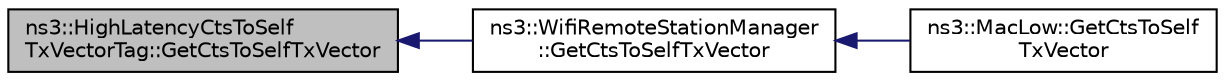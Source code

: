 digraph "ns3::HighLatencyCtsToSelfTxVectorTag::GetCtsToSelfTxVector"
{
  edge [fontname="Helvetica",fontsize="10",labelfontname="Helvetica",labelfontsize="10"];
  node [fontname="Helvetica",fontsize="10",shape=record];
  rankdir="LR";
  Node1 [label="ns3::HighLatencyCtsToSelf\lTxVectorTag::GetCtsToSelfTxVector",height=0.2,width=0.4,color="black", fillcolor="grey75", style="filled", fontcolor="black"];
  Node1 -> Node2 [dir="back",color="midnightblue",fontsize="10",style="solid"];
  Node2 [label="ns3::WifiRemoteStationManager\l::GetCtsToSelfTxVector",height=0.2,width=0.4,color="black", fillcolor="white", style="filled",URL="$d6/d65/classns3_1_1WifiRemoteStationManager.html#a927bcc3d3c01646eed7a5e9d741c243b"];
  Node2 -> Node3 [dir="back",color="midnightblue",fontsize="10",style="solid"];
  Node3 [label="ns3::MacLow::GetCtsToSelf\lTxVector",height=0.2,width=0.4,color="black", fillcolor="white", style="filled",URL="$d3/da6/classns3_1_1MacLow.html#a9602e7c5294878230767654b61e76e42"];
}
